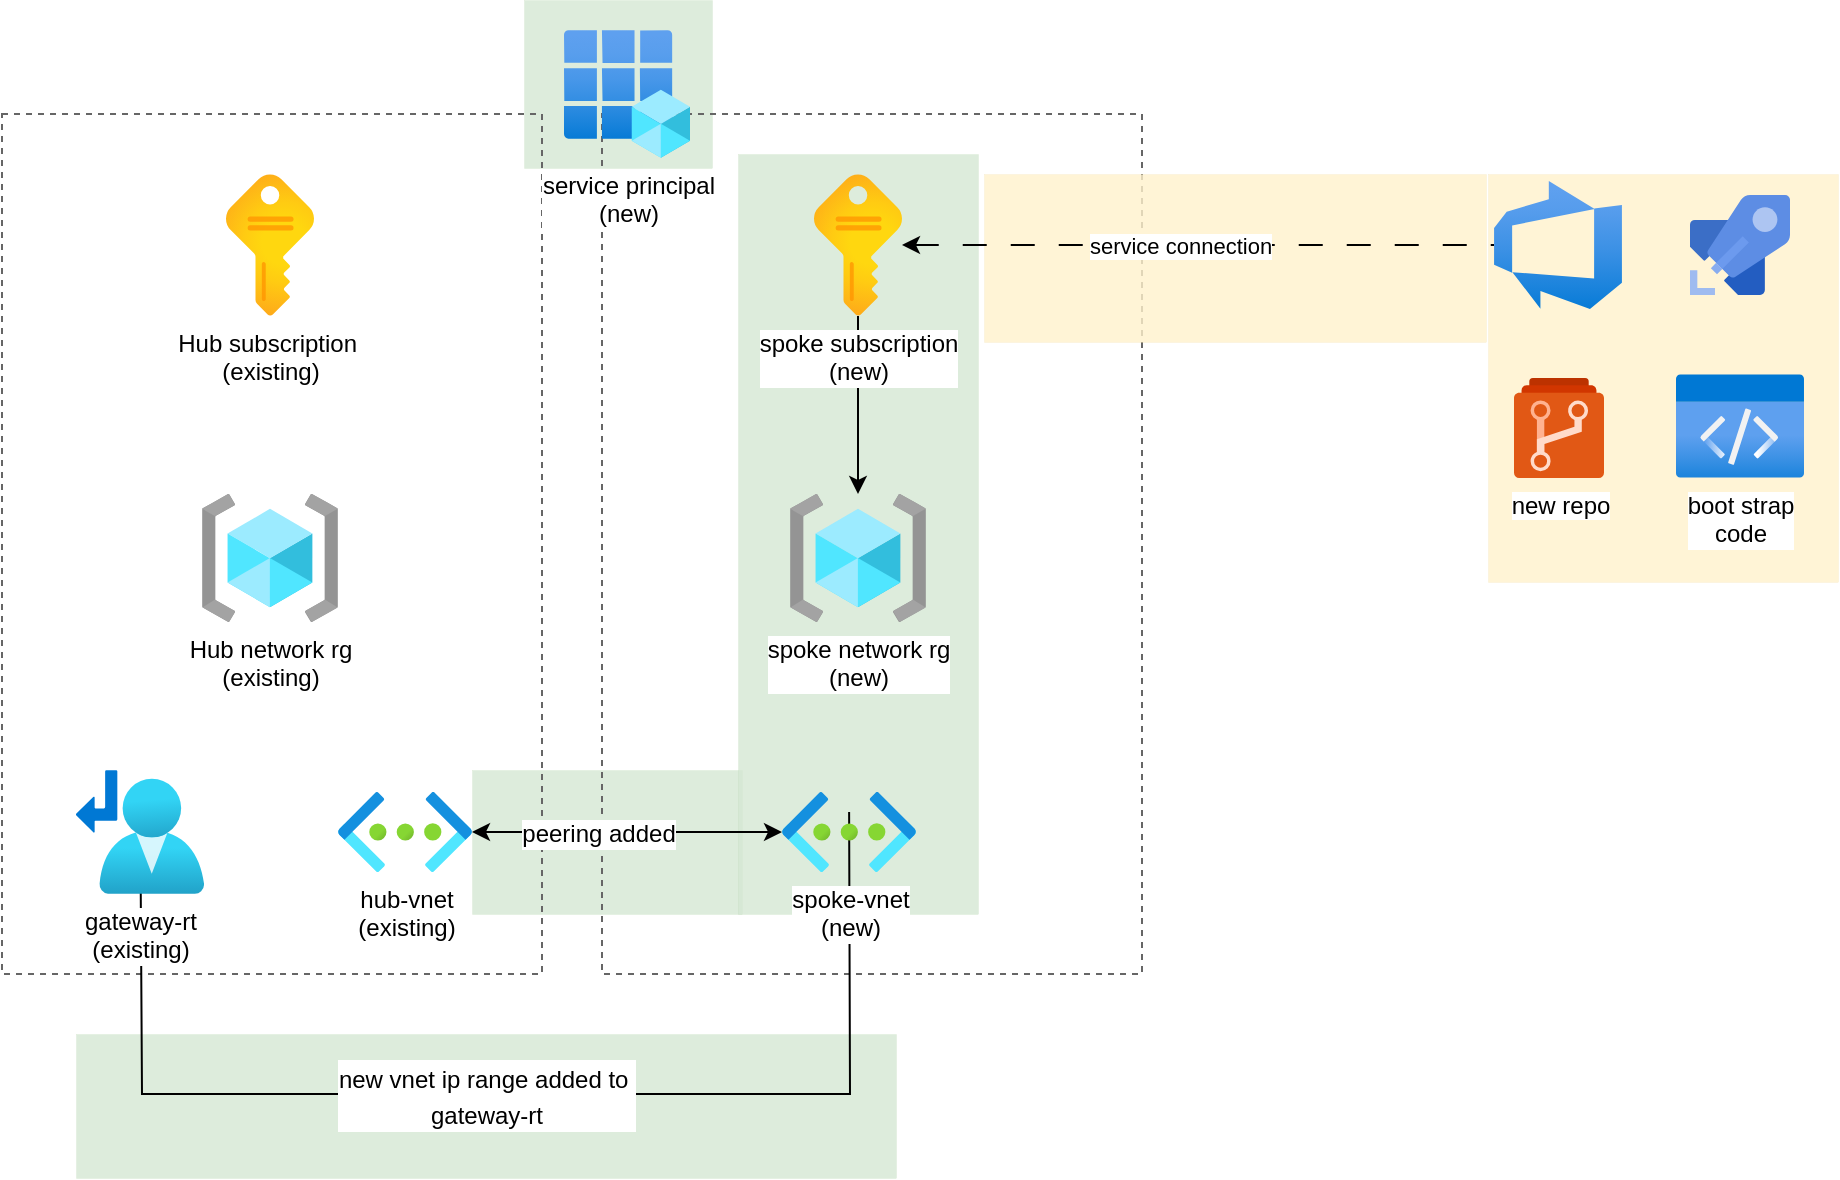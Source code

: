 <mxfile version="22.1.4" type="github">
  <diagram name="Page-1" id="w86fXEYiLEM7NNfeaBq7">
    <mxGraphModel dx="1188" dy="661" grid="0" gridSize="10" guides="1" tooltips="1" connect="1" arrows="1" fold="1" page="0" pageScale="1" pageWidth="827" pageHeight="1169" math="0" shadow="0">
      <root>
        <mxCell id="0" />
        <mxCell id="1" parent="0" />
        <mxCell id="GoMRY4BT1M-htXJN1hl1-12" value="" style="rounded=0;whiteSpace=wrap;html=1;dashed=1;fillColor=#fff2cc;strokeColor=#d6b656;opacity=80;strokeWidth=0;" parent="1" vertex="1">
          <mxGeometry x="793" y="300" width="175" height="204" as="geometry" />
        </mxCell>
        <mxCell id="GoMRY4BT1M-htXJN1hl1-15" value="" style="rounded=0;whiteSpace=wrap;html=1;dashed=1;fillColor=#d5e8d4;strokeColor=#82b366;opacity=80;strokeWidth=0;" parent="1" vertex="1">
          <mxGeometry x="311" y="213" width="94" height="84" as="geometry" />
        </mxCell>
        <mxCell id="GoMRY4BT1M-htXJN1hl1-3" value="" style="rounded=0;whiteSpace=wrap;html=1;dashed=1;fillColor=#d5e8d4;strokeColor=#82b366;opacity=80;strokeWidth=0;" parent="1" vertex="1">
          <mxGeometry x="87" y="730" width="410" height="72" as="geometry" />
        </mxCell>
        <mxCell id="GoMRY4BT1M-htXJN1hl1-1" value="" style="rounded=0;whiteSpace=wrap;html=1;dashed=1;fillColor=#d5e8d4;strokeColor=#82b366;opacity=80;strokeWidth=0;" parent="1" vertex="1">
          <mxGeometry x="285" y="598" width="135" height="72" as="geometry" />
        </mxCell>
        <mxCell id="xhqUebljRvIyVb8sI_vI-15" value="" style="rounded=0;whiteSpace=wrap;html=1;fillColor=none;fontColor=#333333;strokeColor=#666666;dashed=1;" parent="1" vertex="1">
          <mxGeometry x="350" y="270" width="270" height="430" as="geometry" />
        </mxCell>
        <mxCell id="xhqUebljRvIyVb8sI_vI-24" value="" style="rounded=0;whiteSpace=wrap;html=1;dashed=1;fillColor=#D5E8D4;strokeColor=#82b366;opacity=80;strokeWidth=0;" parent="1" vertex="1">
          <mxGeometry x="418" y="290" width="120" height="380" as="geometry" />
        </mxCell>
        <mxCell id="xhqUebljRvIyVb8sI_vI-14" value="" style="rounded=0;whiteSpace=wrap;html=1;fillColor=none;fontColor=#333333;strokeColor=#666666;dashed=1;" parent="1" vertex="1">
          <mxGeometry x="50" y="270" width="270" height="430" as="geometry" />
        </mxCell>
        <mxCell id="xhqUebljRvIyVb8sI_vI-1" value="Hub network rg&lt;br&gt;(existing)" style="aspect=fixed;html=1;points=[];align=center;image;fontSize=12;image=img/lib/azure2/general/Resource_Groups.svg;" parent="1" vertex="1">
          <mxGeometry x="150" y="460" width="68" height="64" as="geometry" />
        </mxCell>
        <mxCell id="xhqUebljRvIyVb8sI_vI-2" value="Hub subscription&amp;nbsp;&lt;br&gt;(existing)" style="aspect=fixed;html=1;points=[];align=center;image;fontSize=12;image=img/lib/azure2/general/Subscriptions.svg;" parent="1" vertex="1">
          <mxGeometry x="162" y="300" width="44" height="71" as="geometry" />
        </mxCell>
        <mxCell id="xhqUebljRvIyVb8sI_vI-18" style="edgeStyle=orthogonalEdgeStyle;rounded=0;orthogonalLoop=1;jettySize=auto;html=1;startArrow=classic;startFill=1;" parent="1" edge="1">
          <mxGeometry relative="1" as="geometry">
            <mxPoint x="285" y="629" as="sourcePoint" />
            <mxPoint x="440" y="629" as="targetPoint" />
          </mxGeometry>
        </mxCell>
        <mxCell id="xhqUebljRvIyVb8sI_vI-22" value="peering added" style="edgeLabel;html=1;align=center;verticalAlign=middle;resizable=0;points=[];fontSize=12;" parent="xhqUebljRvIyVb8sI_vI-18" vertex="1" connectable="0">
          <mxGeometry x="-0.187" y="-1" relative="1" as="geometry">
            <mxPoint as="offset" />
          </mxGeometry>
        </mxCell>
        <mxCell id="xhqUebljRvIyVb8sI_vI-4" value="hub-vnet&lt;br&gt;(existing)" style="aspect=fixed;html=1;points=[];align=center;image;fontSize=12;image=img/lib/azure2/networking/Virtual_Networks.svg;" parent="1" vertex="1">
          <mxGeometry x="218" y="609" width="67" height="40" as="geometry" />
        </mxCell>
        <mxCell id="xhqUebljRvIyVb8sI_vI-6" value="spoke network rg&lt;br&gt;(new)" style="aspect=fixed;html=1;points=[];align=center;image;fontSize=12;image=img/lib/azure2/general/Resource_Groups.svg;" parent="1" vertex="1">
          <mxGeometry x="444" y="460" width="68" height="64" as="geometry" />
        </mxCell>
        <mxCell id="GaS5xV262Xbo9RsvP6xn-1" value="" style="edgeStyle=orthogonalEdgeStyle;rounded=0;orthogonalLoop=1;jettySize=auto;html=1;" edge="1" parent="1" source="xhqUebljRvIyVb8sI_vI-7" target="xhqUebljRvIyVb8sI_vI-6">
          <mxGeometry relative="1" as="geometry" />
        </mxCell>
        <mxCell id="xhqUebljRvIyVb8sI_vI-7" value="spoke subscription&lt;br&gt;(new)" style="aspect=fixed;html=1;points=[];align=center;image;fontSize=12;image=img/lib/azure2/general/Subscriptions.svg;" parent="1" vertex="1">
          <mxGeometry x="456" y="300" width="44" height="71" as="geometry" />
        </mxCell>
        <mxCell id="xhqUebljRvIyVb8sI_vI-20" value="" style="endArrow=none;html=1;strokeWidth=1;rounded=0;" parent="1" edge="1">
          <mxGeometry width="50" height="50" relative="1" as="geometry">
            <mxPoint x="473.562" y="619" as="sourcePoint" />
            <mxPoint x="119.193" y="630" as="targetPoint" />
            <Array as="points">
              <mxPoint x="474" y="760" />
              <mxPoint x="120" y="760" />
            </Array>
          </mxGeometry>
        </mxCell>
        <mxCell id="xhqUebljRvIyVb8sI_vI-23" value="&lt;font style=&quot;font-size: 12px;&quot;&gt;new vnet ip range added to&amp;nbsp;&lt;br&gt;gateway-rt&lt;/font&gt;" style="edgeLabel;html=1;align=center;verticalAlign=middle;resizable=0;points=[];fontSize=15;" parent="xhqUebljRvIyVb8sI_vI-20" vertex="1" connectable="0">
          <mxGeometry x="0.075" relative="1" as="geometry">
            <mxPoint x="13" as="offset" />
          </mxGeometry>
        </mxCell>
        <mxCell id="xhqUebljRvIyVb8sI_vI-5" value="gateway-rt&lt;br&gt;(existing)" style="aspect=fixed;html=1;points=[];align=center;image;fontSize=12;image=img/lib/azure2/networking/Route_Tables.svg;" parent="1" vertex="1">
          <mxGeometry x="87" y="598" width="64" height="62" as="geometry" />
        </mxCell>
        <mxCell id="xhqUebljRvIyVb8sI_vI-9" value="spoke-vnet&lt;br&gt;(new)" style="aspect=fixed;html=1;points=[];align=center;image;fontSize=12;image=img/lib/azure2/networking/Virtual_Networks.svg;" parent="1" vertex="1">
          <mxGeometry x="440" y="609" width="67" height="40" as="geometry" />
        </mxCell>
        <mxCell id="GoMRY4BT1M-htXJN1hl1-9" value="" style="image;aspect=fixed;html=1;points=[];align=center;fontSize=12;image=img/lib/azure2/devops/Azure_DevOps.svg;" parent="1" vertex="1">
          <mxGeometry x="796" y="303.5" width="64" height="64" as="geometry" />
        </mxCell>
        <mxCell id="GoMRY4BT1M-htXJN1hl1-10" value="" style="image;sketch=0;aspect=fixed;html=1;points=[];align=center;fontSize=12;image=img/lib/mscae/Azure_Pipelines.svg;" parent="1" vertex="1">
          <mxGeometry x="894" y="310.5" width="50" height="50" as="geometry" />
        </mxCell>
        <mxCell id="GoMRY4BT1M-htXJN1hl1-14" value="service principal&lt;br&gt;(new)" style="image;aspect=fixed;html=1;points=[];align=center;fontSize=12;image=img/lib/azure2/identity/App_Registrations.svg;" parent="1" vertex="1">
          <mxGeometry x="331" y="228" width="63" height="64" as="geometry" />
        </mxCell>
        <mxCell id="GoMRY4BT1M-htXJN1hl1-16" value="new repo" style="image;sketch=0;aspect=fixed;html=1;points=[];align=center;fontSize=12;image=img/lib/mscae/Azure_Repos.svg;" parent="1" vertex="1">
          <mxGeometry x="806" y="402" width="45" height="50" as="geometry" />
        </mxCell>
        <mxCell id="GoMRY4BT1M-htXJN1hl1-17" value="boot strap&lt;br&gt;code" style="image;aspect=fixed;html=1;points=[];align=center;fontSize=12;image=img/lib/azure2/general/Code.svg;" parent="1" vertex="1">
          <mxGeometry x="887" y="400" width="64" height="52" as="geometry" />
        </mxCell>
        <mxCell id="GoMRY4BT1M-htXJN1hl1-18" value="" style="rounded=0;whiteSpace=wrap;html=1;dashed=1;fillColor=#fff2cc;strokeColor=#d6b656;opacity=80;strokeWidth=0;" parent="1" vertex="1">
          <mxGeometry x="541" y="300" width="251" height="84" as="geometry" />
        </mxCell>
        <mxCell id="GoMRY4BT1M-htXJN1hl1-11" style="edgeStyle=orthogonalEdgeStyle;rounded=0;orthogonalLoop=1;jettySize=auto;html=1;startArrow=classic;startFill=1;endArrow=none;endFill=0;dashed=1;dashPattern=12 12;" parent="1" source="xhqUebljRvIyVb8sI_vI-7" target="GoMRY4BT1M-htXJN1hl1-9" edge="1">
          <mxGeometry relative="1" as="geometry" />
        </mxCell>
        <mxCell id="GoMRY4BT1M-htXJN1hl1-13" value="service connection" style="edgeLabel;html=1;align=center;verticalAlign=middle;resizable=0;points=[];" parent="GoMRY4BT1M-htXJN1hl1-11" vertex="1" connectable="0">
          <mxGeometry x="-0.064" relative="1" as="geometry">
            <mxPoint as="offset" />
          </mxGeometry>
        </mxCell>
      </root>
    </mxGraphModel>
  </diagram>
</mxfile>
